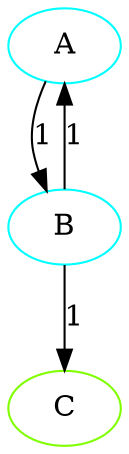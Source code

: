 digraph {
A [color=aqua]
B [color=aqua]
C [color=chartreuse]
A -> B[label="1"]
B -> C[label="1"]
B -> A[label="1"]
}
